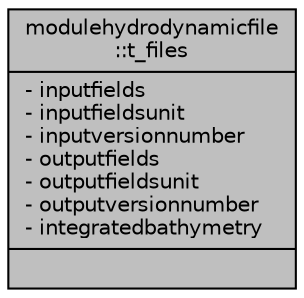 digraph "modulehydrodynamicfile::t_files"
{
 // LATEX_PDF_SIZE
  edge [fontname="Helvetica",fontsize="10",labelfontname="Helvetica",labelfontsize="10"];
  node [fontname="Helvetica",fontsize="10",shape=record];
  Node1 [label="{modulehydrodynamicfile\l::t_files\n|- inputfields\l- inputfieldsunit\l- inputversionnumber\l- outputfields\l- outputfieldsunit\l- outputversionnumber\l- integratedbathymetry\l|}",height=0.2,width=0.4,color="black", fillcolor="grey75", style="filled", fontcolor="black",tooltip=" "];
}
